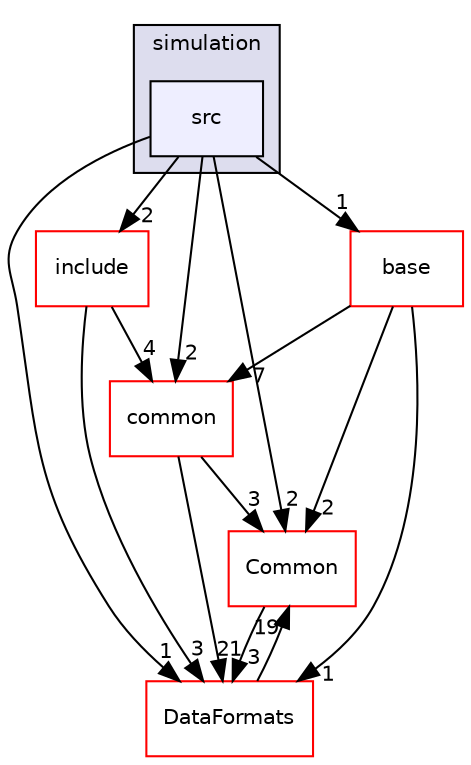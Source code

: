 digraph "/home/travis/build/AliceO2Group/AliceO2/Detectors/ITSMFT/MFT/simulation/src" {
  bgcolor=transparent;
  compound=true
  node [ fontsize="10", fontname="Helvetica"];
  edge [ labelfontsize="10", labelfontname="Helvetica"];
  subgraph clusterdir_a336bf94aab96007822cb34c9e2cb8a5 {
    graph [ bgcolor="#ddddee", pencolor="black", label="simulation" fontname="Helvetica", fontsize="10", URL="dir_a336bf94aab96007822cb34c9e2cb8a5.html"]
  dir_a2acb30c8e273b0bd9a81b3e5dc220f6 [shape=box, label="src", style="filled", fillcolor="#eeeeff", pencolor="black", URL="dir_a2acb30c8e273b0bd9a81b3e5dc220f6.html"];
  }
  dir_4ea160d701b771c477e65d0fdf48e88e [shape=box label="include" color="red" URL="dir_4ea160d701b771c477e65d0fdf48e88e.html"];
  dir_4ab6b4cc6a7edbff49100e9123df213f [shape=box label="Common" color="red" URL="dir_4ab6b4cc6a7edbff49100e9123df213f.html"];
  dir_85bf31a2e8d306e7598ffcb73f8df6bf [shape=box label="common" color="red" URL="dir_85bf31a2e8d306e7598ffcb73f8df6bf.html"];
  dir_7e732ae97f4f941436b6909b27d4da36 [shape=box label="base" color="red" URL="dir_7e732ae97f4f941436b6909b27d4da36.html"];
  dir_2171f7ec022c5423887b07c69b2f5b48 [shape=box label="DataFormats" color="red" URL="dir_2171f7ec022c5423887b07c69b2f5b48.html"];
  dir_4ea160d701b771c477e65d0fdf48e88e->dir_85bf31a2e8d306e7598ffcb73f8df6bf [headlabel="4", labeldistance=1.5 headhref="dir_000176_000215.html"];
  dir_4ea160d701b771c477e65d0fdf48e88e->dir_2171f7ec022c5423887b07c69b2f5b48 [headlabel="3", labeldistance=1.5 headhref="dir_000176_000056.html"];
  dir_4ab6b4cc6a7edbff49100e9123df213f->dir_2171f7ec022c5423887b07c69b2f5b48 [headlabel="3", labeldistance=1.5 headhref="dir_000016_000056.html"];
  dir_85bf31a2e8d306e7598ffcb73f8df6bf->dir_4ab6b4cc6a7edbff49100e9123df213f [headlabel="3", labeldistance=1.5 headhref="dir_000215_000016.html"];
  dir_85bf31a2e8d306e7598ffcb73f8df6bf->dir_2171f7ec022c5423887b07c69b2f5b48 [headlabel="21", labeldistance=1.5 headhref="dir_000215_000056.html"];
  dir_7e732ae97f4f941436b6909b27d4da36->dir_4ab6b4cc6a7edbff49100e9123df213f [headlabel="2", labeldistance=1.5 headhref="dir_000119_000016.html"];
  dir_7e732ae97f4f941436b6909b27d4da36->dir_85bf31a2e8d306e7598ffcb73f8df6bf [headlabel="7", labeldistance=1.5 headhref="dir_000119_000215.html"];
  dir_7e732ae97f4f941436b6909b27d4da36->dir_2171f7ec022c5423887b07c69b2f5b48 [headlabel="1", labeldistance=1.5 headhref="dir_000119_000056.html"];
  dir_a2acb30c8e273b0bd9a81b3e5dc220f6->dir_4ea160d701b771c477e65d0fdf48e88e [headlabel="2", labeldistance=1.5 headhref="dir_000205_000176.html"];
  dir_a2acb30c8e273b0bd9a81b3e5dc220f6->dir_4ab6b4cc6a7edbff49100e9123df213f [headlabel="2", labeldistance=1.5 headhref="dir_000205_000016.html"];
  dir_a2acb30c8e273b0bd9a81b3e5dc220f6->dir_85bf31a2e8d306e7598ffcb73f8df6bf [headlabel="2", labeldistance=1.5 headhref="dir_000205_000215.html"];
  dir_a2acb30c8e273b0bd9a81b3e5dc220f6->dir_7e732ae97f4f941436b6909b27d4da36 [headlabel="1", labeldistance=1.5 headhref="dir_000205_000119.html"];
  dir_a2acb30c8e273b0bd9a81b3e5dc220f6->dir_2171f7ec022c5423887b07c69b2f5b48 [headlabel="1", labeldistance=1.5 headhref="dir_000205_000056.html"];
  dir_2171f7ec022c5423887b07c69b2f5b48->dir_4ab6b4cc6a7edbff49100e9123df213f [headlabel="19", labeldistance=1.5 headhref="dir_000056_000016.html"];
}
